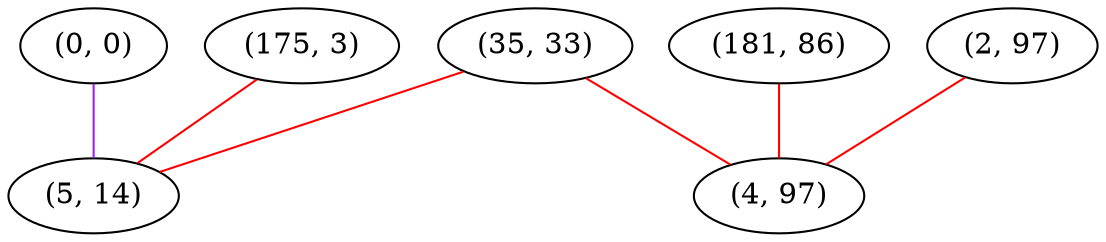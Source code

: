 graph "" {
"(0, 0)";
"(181, 86)";
"(175, 3)";
"(35, 33)";
"(2, 97)";
"(5, 14)";
"(4, 97)";
"(0, 0)" -- "(5, 14)"  [color=purple, key=0, weight=4];
"(181, 86)" -- "(4, 97)"  [color=red, key=0, weight=1];
"(175, 3)" -- "(5, 14)"  [color=red, key=0, weight=1];
"(35, 33)" -- "(5, 14)"  [color=red, key=0, weight=1];
"(35, 33)" -- "(4, 97)"  [color=red, key=0, weight=1];
"(2, 97)" -- "(4, 97)"  [color=red, key=0, weight=1];
}
